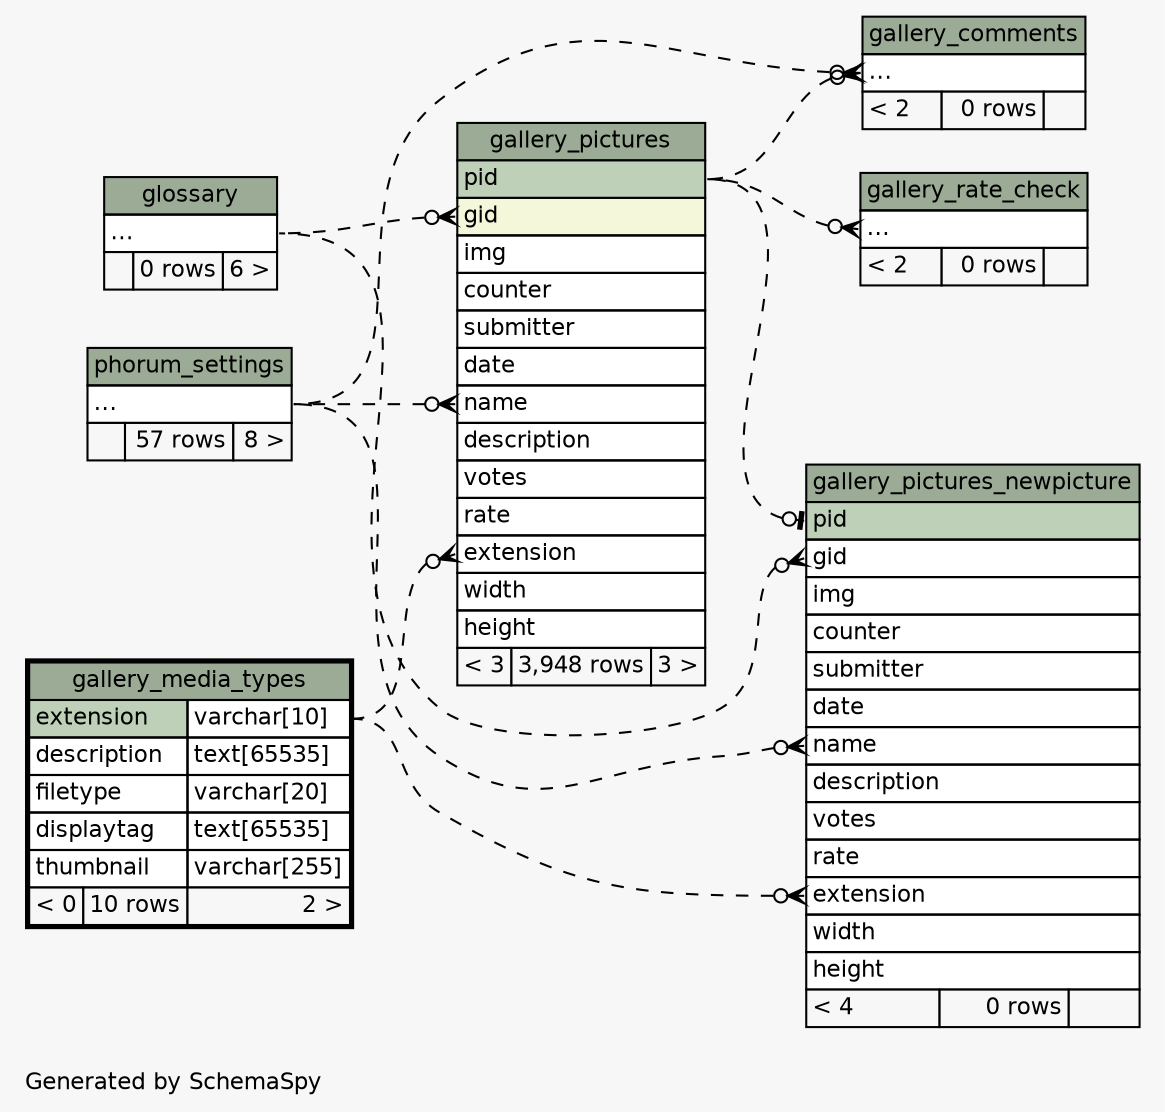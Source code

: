 // dot 2.38.0 on Mac OS X 10.9.4
// SchemaSpy rev 590
digraph "impliedTwoDegreesRelationshipsDiagram" {
  graph [
    rankdir="RL"
    bgcolor="#f7f7f7"
    label="\nGenerated by SchemaSpy"
    labeljust="l"
    nodesep="0.18"
    ranksep="0.46"
    fontname="Helvetica"
    fontsize="11"
  ];
  node [
    fontname="Helvetica"
    fontsize="11"
    shape="plaintext"
  ];
  edge [
    arrowsize="0.8"
  ];
  "gallery_comments":"elipses":w -> "phorum_settings":"elipses":e [arrowhead=none dir=back arrowtail=crowodot style=dashed];
  "gallery_comments":"elipses":w -> "gallery_pictures":"pid":e [arrowhead=none dir=back arrowtail=crowodot style=dashed];
  "gallery_pictures":"extension":w -> "gallery_media_types":"extension.type":e [arrowhead=none dir=back arrowtail=crowodot style=dashed];
  "gallery_pictures":"gid":w -> "glossary":"elipses":e [arrowhead=none dir=back arrowtail=crowodot style=dashed];
  "gallery_pictures":"name":w -> "phorum_settings":"elipses":e [arrowhead=none dir=back arrowtail=crowodot style=dashed];
  "gallery_pictures_newpicture":"extension":w -> "gallery_media_types":"extension.type":e [arrowhead=none dir=back arrowtail=crowodot style=dashed];
  "gallery_pictures_newpicture":"gid":w -> "glossary":"elipses":e [arrowhead=none dir=back arrowtail=crowodot style=dashed];
  "gallery_pictures_newpicture":"name":w -> "phorum_settings":"elipses":e [arrowhead=none dir=back arrowtail=crowodot style=dashed];
  "gallery_pictures_newpicture":"pid":w -> "gallery_pictures":"pid":e [arrowhead=none dir=back arrowtail=teeodot style=dashed];
  "gallery_rate_check":"elipses":w -> "gallery_pictures":"pid":e [arrowhead=none dir=back arrowtail=crowodot style=dashed];
  "gallery_comments" [
    label=<
    <TABLE BORDER="0" CELLBORDER="1" CELLSPACING="0" BGCOLOR="#ffffff">
      <TR><TD COLSPAN="3" BGCOLOR="#9bab96" ALIGN="CENTER">gallery_comments</TD></TR>
      <TR><TD PORT="elipses" COLSPAN="3" ALIGN="LEFT">...</TD></TR>
      <TR><TD ALIGN="LEFT" BGCOLOR="#f7f7f7">&lt; 2</TD><TD ALIGN="RIGHT" BGCOLOR="#f7f7f7">0 rows</TD><TD ALIGN="RIGHT" BGCOLOR="#f7f7f7">  </TD></TR>
    </TABLE>>
    URL="gallery_comments.html"
    tooltip="gallery_comments"
  ];
  "gallery_media_types" [
    label=<
    <TABLE BORDER="2" CELLBORDER="1" CELLSPACING="0" BGCOLOR="#ffffff">
      <TR><TD COLSPAN="3" BGCOLOR="#9bab96" ALIGN="CENTER">gallery_media_types</TD></TR>
      <TR><TD PORT="extension" COLSPAN="2" BGCOLOR="#bed1b8" ALIGN="LEFT">extension</TD><TD PORT="extension.type" ALIGN="LEFT">varchar[10]</TD></TR>
      <TR><TD PORT="description" COLSPAN="2" ALIGN="LEFT">description</TD><TD PORT="description.type" ALIGN="LEFT">text[65535]</TD></TR>
      <TR><TD PORT="filetype" COLSPAN="2" ALIGN="LEFT">filetype</TD><TD PORT="filetype.type" ALIGN="LEFT">varchar[20]</TD></TR>
      <TR><TD PORT="displaytag" COLSPAN="2" ALIGN="LEFT">displaytag</TD><TD PORT="displaytag.type" ALIGN="LEFT">text[65535]</TD></TR>
      <TR><TD PORT="thumbnail" COLSPAN="2" ALIGN="LEFT">thumbnail</TD><TD PORT="thumbnail.type" ALIGN="LEFT">varchar[255]</TD></TR>
      <TR><TD ALIGN="LEFT" BGCOLOR="#f7f7f7">&lt; 0</TD><TD ALIGN="RIGHT" BGCOLOR="#f7f7f7">10 rows</TD><TD ALIGN="RIGHT" BGCOLOR="#f7f7f7">2 &gt;</TD></TR>
    </TABLE>>
    URL="gallery_media_types.html"
    tooltip="gallery_media_types"
  ];
  "gallery_pictures" [
    label=<
    <TABLE BORDER="0" CELLBORDER="1" CELLSPACING="0" BGCOLOR="#ffffff">
      <TR><TD COLSPAN="3" BGCOLOR="#9bab96" ALIGN="CENTER">gallery_pictures</TD></TR>
      <TR><TD PORT="pid" COLSPAN="3" BGCOLOR="#bed1b8" ALIGN="LEFT">pid</TD></TR>
      <TR><TD PORT="gid" COLSPAN="3" BGCOLOR="#f4f7da" ALIGN="LEFT">gid</TD></TR>
      <TR><TD PORT="img" COLSPAN="3" ALIGN="LEFT">img</TD></TR>
      <TR><TD PORT="counter" COLSPAN="3" ALIGN="LEFT">counter</TD></TR>
      <TR><TD PORT="submitter" COLSPAN="3" ALIGN="LEFT">submitter</TD></TR>
      <TR><TD PORT="date" COLSPAN="3" ALIGN="LEFT">date</TD></TR>
      <TR><TD PORT="name" COLSPAN="3" ALIGN="LEFT">name</TD></TR>
      <TR><TD PORT="description" COLSPAN="3" ALIGN="LEFT">description</TD></TR>
      <TR><TD PORT="votes" COLSPAN="3" ALIGN="LEFT">votes</TD></TR>
      <TR><TD PORT="rate" COLSPAN="3" ALIGN="LEFT">rate</TD></TR>
      <TR><TD PORT="extension" COLSPAN="3" ALIGN="LEFT">extension</TD></TR>
      <TR><TD PORT="width" COLSPAN="3" ALIGN="LEFT">width</TD></TR>
      <TR><TD PORT="height" COLSPAN="3" ALIGN="LEFT">height</TD></TR>
      <TR><TD ALIGN="LEFT" BGCOLOR="#f7f7f7">&lt; 3</TD><TD ALIGN="RIGHT" BGCOLOR="#f7f7f7">3,948 rows</TD><TD ALIGN="RIGHT" BGCOLOR="#f7f7f7">3 &gt;</TD></TR>
    </TABLE>>
    URL="gallery_pictures.html"
    tooltip="gallery_pictures"
  ];
  "gallery_pictures_newpicture" [
    label=<
    <TABLE BORDER="0" CELLBORDER="1" CELLSPACING="0" BGCOLOR="#ffffff">
      <TR><TD COLSPAN="3" BGCOLOR="#9bab96" ALIGN="CENTER">gallery_pictures_newpicture</TD></TR>
      <TR><TD PORT="pid" COLSPAN="3" BGCOLOR="#bed1b8" ALIGN="LEFT">pid</TD></TR>
      <TR><TD PORT="gid" COLSPAN="3" ALIGN="LEFT">gid</TD></TR>
      <TR><TD PORT="img" COLSPAN="3" ALIGN="LEFT">img</TD></TR>
      <TR><TD PORT="counter" COLSPAN="3" ALIGN="LEFT">counter</TD></TR>
      <TR><TD PORT="submitter" COLSPAN="3" ALIGN="LEFT">submitter</TD></TR>
      <TR><TD PORT="date" COLSPAN="3" ALIGN="LEFT">date</TD></TR>
      <TR><TD PORT="name" COLSPAN="3" ALIGN="LEFT">name</TD></TR>
      <TR><TD PORT="description" COLSPAN="3" ALIGN="LEFT">description</TD></TR>
      <TR><TD PORT="votes" COLSPAN="3" ALIGN="LEFT">votes</TD></TR>
      <TR><TD PORT="rate" COLSPAN="3" ALIGN="LEFT">rate</TD></TR>
      <TR><TD PORT="extension" COLSPAN="3" ALIGN="LEFT">extension</TD></TR>
      <TR><TD PORT="width" COLSPAN="3" ALIGN="LEFT">width</TD></TR>
      <TR><TD PORT="height" COLSPAN="3" ALIGN="LEFT">height</TD></TR>
      <TR><TD ALIGN="LEFT" BGCOLOR="#f7f7f7">&lt; 4</TD><TD ALIGN="RIGHT" BGCOLOR="#f7f7f7">0 rows</TD><TD ALIGN="RIGHT" BGCOLOR="#f7f7f7">  </TD></TR>
    </TABLE>>
    URL="gallery_pictures_newpicture.html"
    tooltip="gallery_pictures_newpicture"
  ];
  "gallery_rate_check" [
    label=<
    <TABLE BORDER="0" CELLBORDER="1" CELLSPACING="0" BGCOLOR="#ffffff">
      <TR><TD COLSPAN="3" BGCOLOR="#9bab96" ALIGN="CENTER">gallery_rate_check</TD></TR>
      <TR><TD PORT="elipses" COLSPAN="3" ALIGN="LEFT">...</TD></TR>
      <TR><TD ALIGN="LEFT" BGCOLOR="#f7f7f7">&lt; 2</TD><TD ALIGN="RIGHT" BGCOLOR="#f7f7f7">0 rows</TD><TD ALIGN="RIGHT" BGCOLOR="#f7f7f7">  </TD></TR>
    </TABLE>>
    URL="gallery_rate_check.html"
    tooltip="gallery_rate_check"
  ];
  "glossary" [
    label=<
    <TABLE BORDER="0" CELLBORDER="1" CELLSPACING="0" BGCOLOR="#ffffff">
      <TR><TD COLSPAN="3" BGCOLOR="#9bab96" ALIGN="CENTER">glossary</TD></TR>
      <TR><TD PORT="elipses" COLSPAN="3" ALIGN="LEFT">...</TD></TR>
      <TR><TD ALIGN="LEFT" BGCOLOR="#f7f7f7">  </TD><TD ALIGN="RIGHT" BGCOLOR="#f7f7f7">0 rows</TD><TD ALIGN="RIGHT" BGCOLOR="#f7f7f7">6 &gt;</TD></TR>
    </TABLE>>
    URL="glossary.html"
    tooltip="glossary"
  ];
  "phorum_settings" [
    label=<
    <TABLE BORDER="0" CELLBORDER="1" CELLSPACING="0" BGCOLOR="#ffffff">
      <TR><TD COLSPAN="3" BGCOLOR="#9bab96" ALIGN="CENTER">phorum_settings</TD></TR>
      <TR><TD PORT="elipses" COLSPAN="3" ALIGN="LEFT">...</TD></TR>
      <TR><TD ALIGN="LEFT" BGCOLOR="#f7f7f7">  </TD><TD ALIGN="RIGHT" BGCOLOR="#f7f7f7">57 rows</TD><TD ALIGN="RIGHT" BGCOLOR="#f7f7f7">8 &gt;</TD></TR>
    </TABLE>>
    URL="phorum_settings.html"
    tooltip="phorum_settings"
  ];
}
